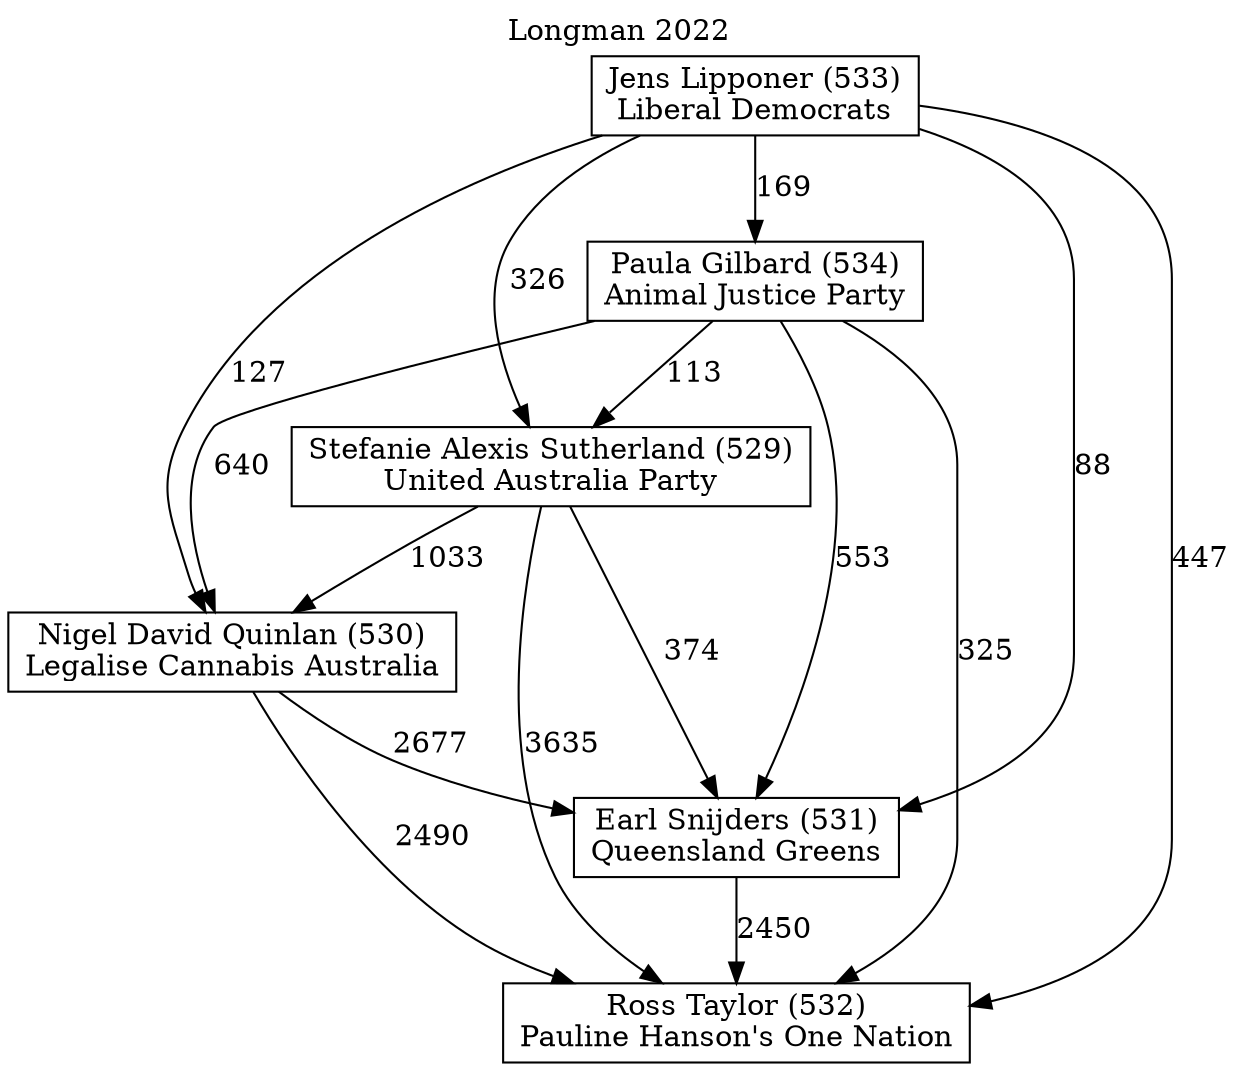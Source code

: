 // House preference flow
digraph "Ross Taylor (532)_Longman_2022" {
	graph [label="Longman 2022" labelloc=t mclimit=10]
	node [shape=box]
	"Stefanie Alexis Sutherland (529)" [label="Stefanie Alexis Sutherland (529)
United Australia Party"]
	"Nigel David Quinlan (530)" [label="Nigel David Quinlan (530)
Legalise Cannabis Australia"]
	"Earl Snijders (531)" [label="Earl Snijders (531)
Queensland Greens"]
	"Paula Gilbard (534)" [label="Paula Gilbard (534)
Animal Justice Party"]
	"Jens Lipponer (533)" [label="Jens Lipponer (533)
Liberal Democrats"]
	"Ross Taylor (532)" [label="Ross Taylor (532)
Pauline Hanson's One Nation"]
	"Stefanie Alexis Sutherland (529)" -> "Nigel David Quinlan (530)" [label=1033]
	"Jens Lipponer (533)" -> "Stefanie Alexis Sutherland (529)" [label=326]
	"Nigel David Quinlan (530)" -> "Ross Taylor (532)" [label=2490]
	"Jens Lipponer (533)" -> "Ross Taylor (532)" [label=447]
	"Jens Lipponer (533)" -> "Paula Gilbard (534)" [label=169]
	"Stefanie Alexis Sutherland (529)" -> "Earl Snijders (531)" [label=374]
	"Earl Snijders (531)" -> "Ross Taylor (532)" [label=2450]
	"Nigel David Quinlan (530)" -> "Earl Snijders (531)" [label=2677]
	"Jens Lipponer (533)" -> "Nigel David Quinlan (530)" [label=127]
	"Paula Gilbard (534)" -> "Earl Snijders (531)" [label=553]
	"Stefanie Alexis Sutherland (529)" -> "Ross Taylor (532)" [label=3635]
	"Paula Gilbard (534)" -> "Nigel David Quinlan (530)" [label=640]
	"Jens Lipponer (533)" -> "Earl Snijders (531)" [label=88]
	"Paula Gilbard (534)" -> "Stefanie Alexis Sutherland (529)" [label=113]
	"Paula Gilbard (534)" -> "Ross Taylor (532)" [label=325]
}
